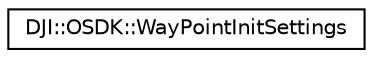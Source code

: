 digraph "Graphical Class Hierarchy"
{
 // INTERACTIVE_SVG=YES
 // LATEX_PDF_SIZE
  edge [fontname="Helvetica",fontsize="10",labelfontname="Helvetica",labelfontsize="10"];
  node [fontname="Helvetica",fontsize="10",shape=record];
  rankdir="LR";
  Node0 [label="DJI::OSDK::WayPointInitSettings",height=0.2,width=0.4,color="black", fillcolor="white", style="filled",URL="$structDJI_1_1OSDK_1_1WayPointInitSettings.html",tooltip="Waypoint Mission Initialization settings."];
}
